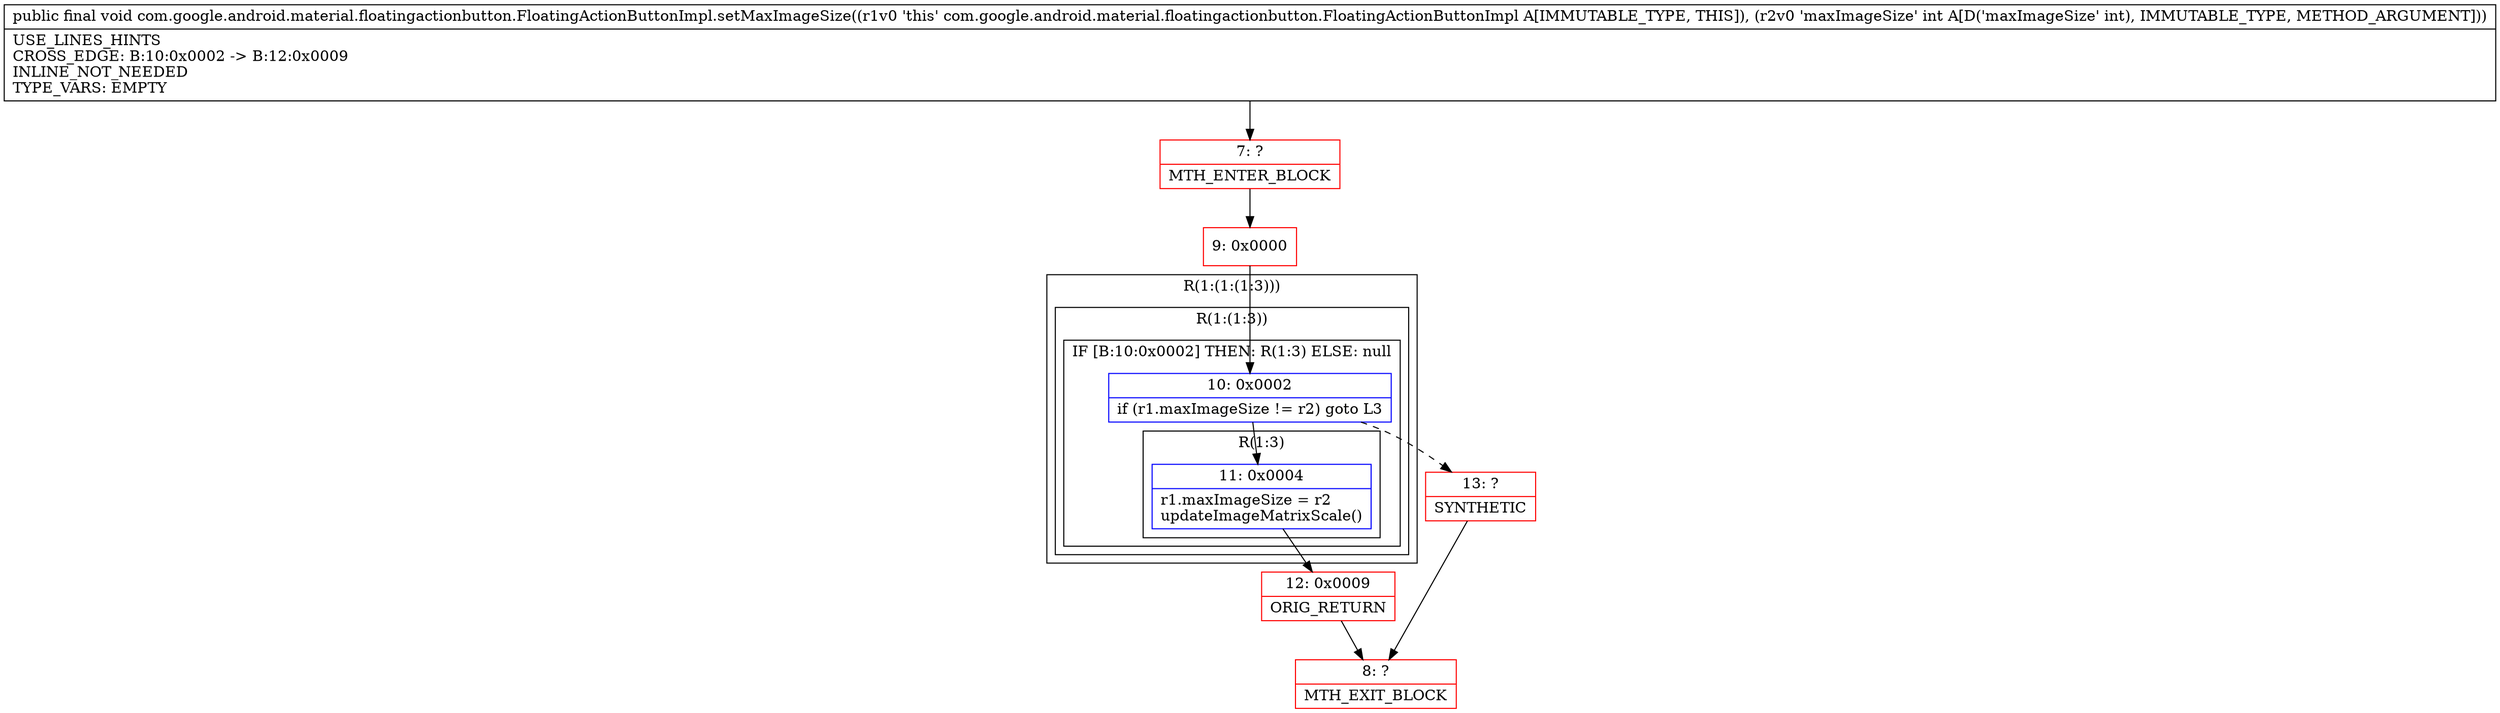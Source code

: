 digraph "CFG forcom.google.android.material.floatingactionbutton.FloatingActionButtonImpl.setMaxImageSize(I)V" {
subgraph cluster_Region_1985558242 {
label = "R(1:(1:(1:3)))";
node [shape=record,color=blue];
subgraph cluster_Region_1570564091 {
label = "R(1:(1:3))";
node [shape=record,color=blue];
subgraph cluster_IfRegion_1537855301 {
label = "IF [B:10:0x0002] THEN: R(1:3) ELSE: null";
node [shape=record,color=blue];
Node_10 [shape=record,label="{10\:\ 0x0002|if (r1.maxImageSize != r2) goto L3\l}"];
subgraph cluster_Region_727080777 {
label = "R(1:3)";
node [shape=record,color=blue];
Node_11 [shape=record,label="{11\:\ 0x0004|r1.maxImageSize = r2\lupdateImageMatrixScale()\l}"];
}
}
}
}
Node_7 [shape=record,color=red,label="{7\:\ ?|MTH_ENTER_BLOCK\l}"];
Node_9 [shape=record,color=red,label="{9\:\ 0x0000}"];
Node_12 [shape=record,color=red,label="{12\:\ 0x0009|ORIG_RETURN\l}"];
Node_8 [shape=record,color=red,label="{8\:\ ?|MTH_EXIT_BLOCK\l}"];
Node_13 [shape=record,color=red,label="{13\:\ ?|SYNTHETIC\l}"];
MethodNode[shape=record,label="{public final void com.google.android.material.floatingactionbutton.FloatingActionButtonImpl.setMaxImageSize((r1v0 'this' com.google.android.material.floatingactionbutton.FloatingActionButtonImpl A[IMMUTABLE_TYPE, THIS]), (r2v0 'maxImageSize' int A[D('maxImageSize' int), IMMUTABLE_TYPE, METHOD_ARGUMENT]))  | USE_LINES_HINTS\lCROSS_EDGE: B:10:0x0002 \-\> B:12:0x0009\lINLINE_NOT_NEEDED\lTYPE_VARS: EMPTY\l}"];
MethodNode -> Node_7;Node_10 -> Node_11;
Node_10 -> Node_13[style=dashed];
Node_11 -> Node_12;
Node_7 -> Node_9;
Node_9 -> Node_10;
Node_12 -> Node_8;
Node_13 -> Node_8;
}


